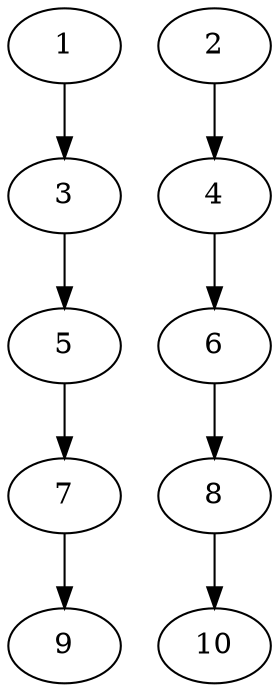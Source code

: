 // DAG (tier=1-easy, mode=compute, n=10, ccr=0.258, fat=0.440, density=0.232, regular=0.645, jump=0.058, mindata=262144, maxdata=2097152)
// DAG automatically generated by daggen at Sun Aug 24 16:33:32 2025
// /home/ermia/Project/Environments/daggen/bin/daggen --dot --ccr 0.258 --fat 0.440 --regular 0.645 --density 0.232 --jump 0.058 --mindata 262144 --maxdata 2097152 -n 10 
digraph G {
  1 [size="117448020840630", alpha="0.04", expect_size="58724010420315"]
  1 -> 3 [size ="7682698248192"]
  2 [size="722632208363518", alpha="0.09", expect_size="361316104181759"]
  2 -> 4 [size ="23704201330688"]
  3 [size="4820303052815108", alpha="0.12", expect_size="2410151526407554"]
  3 -> 5 [size ="2969776947200"]
  4 [size="30464874119168000", alpha="0.12", expect_size="15232437059584000"]
  4 -> 6 [size ="780350259200"]
  5 [size="22668513030203796", alpha="0.12", expect_size="11334256515101898"]
  5 -> 7 [size ="14461700145152"]
  6 [size="486388759756013568", alpha="0.10", expect_size="243194379878006784"]
  6 -> 8 [size ="4947802324992"]
  7 [size="4593172482033384", alpha="0.03", expect_size="2296586241016692"]
  7 -> 9 [size ="3468261588992"]
  8 [size="102482207133663232", alpha="0.10", expect_size="51241103566831616"]
  8 -> 10 [size ="1751952392192"]
  9 [size="65869033594844", alpha="0.17", expect_size="32934516797422"]
  10 [size="334013959172018", alpha="0.10", expect_size="167006979586009"]
}